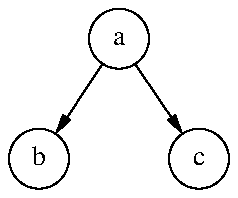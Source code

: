 .PS
circlerad = 0.15; #arrowhead = 7
circle "a"
circle "b" at 1st circle - (0.4, 0.6)
circle "c" at 1st circle + (0.4, -0.6)
arrow from 1st circle to 2nd circle chop
arrow from 1st circle to 3rd circle chop
.PE
